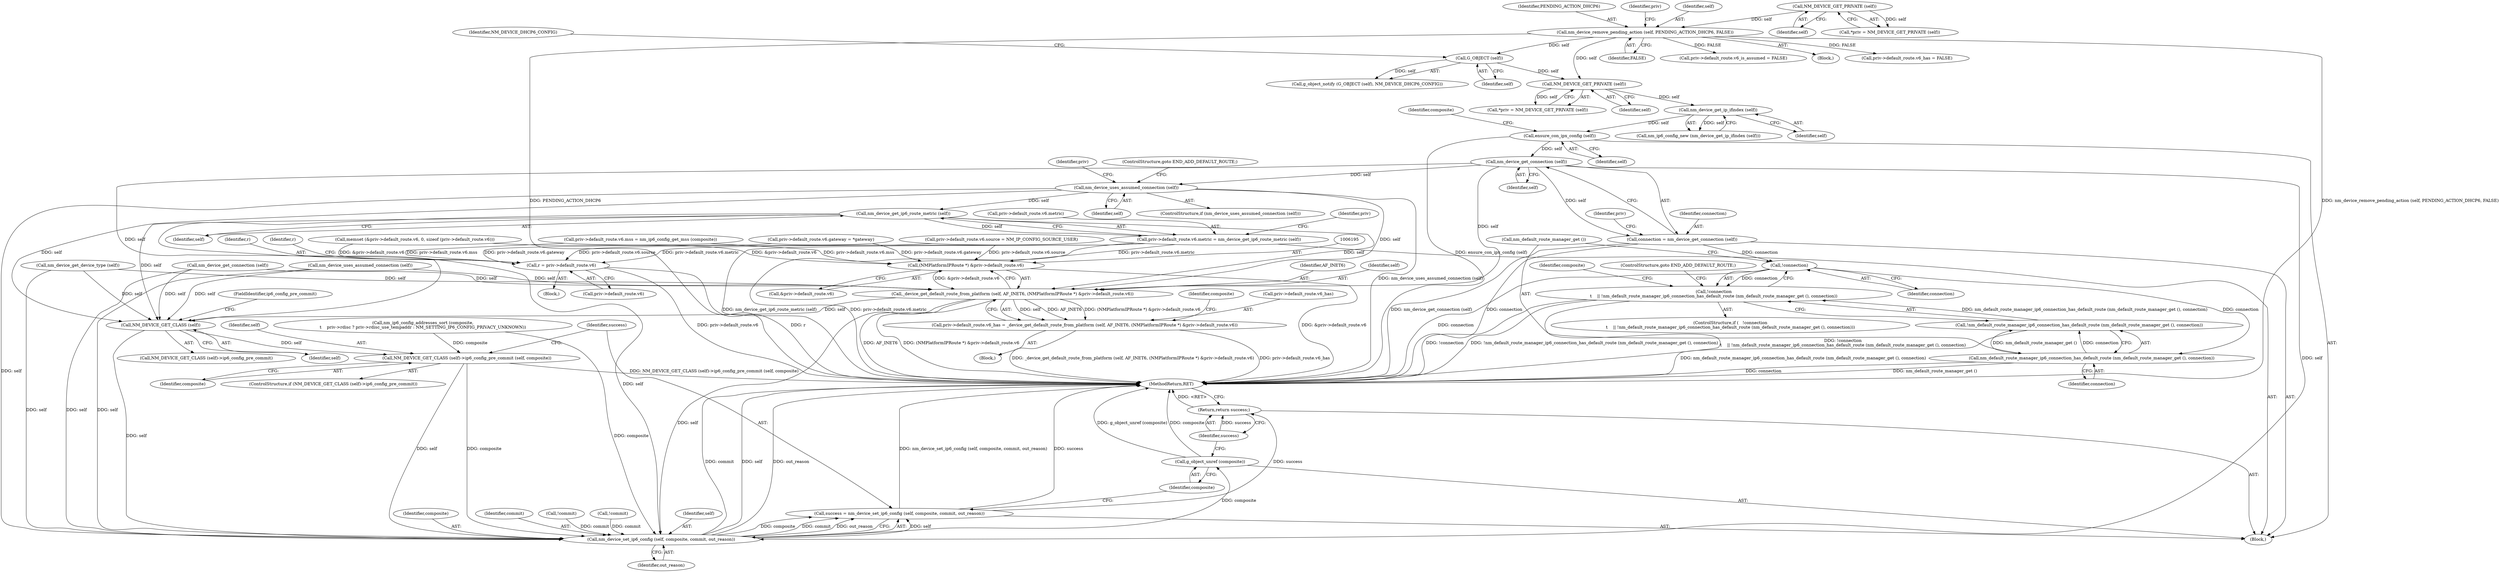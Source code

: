 digraph "0_NetworkManager_d5fc88e573fa58b93034b04d35a2454f5d28cad9@pointer" {
"1005963" [label="(Call,ensure_con_ipx_config (self))"];
"1005961" [label="(Call,nm_device_get_ip_ifindex (self))"];
"1005951" [label="(Call,NM_DEVICE_GET_PRIVATE (self))"];
"1005944" [label="(Call,G_OBJECT (self))"];
"1005929" [label="(Call,nm_device_remove_pending_action (self, PENDING_ACTION_DHCP6, FALSE))"];
"1005883" [label="(Call,NM_DEVICE_GET_PRIVATE (self))"];
"1006023" [label="(Call,nm_device_get_connection (self))"];
"1006021" [label="(Call,connection = nm_device_get_connection (self))"];
"1006057" [label="(Call,!connection)"];
"1006056" [label="(Call,!connection\n\t    || !nm_default_route_manager_ip6_connection_has_default_route (nm_default_route_manager_get (), connection))"];
"1006060" [label="(Call,nm_default_route_manager_ip6_connection_has_default_route (nm_default_route_manager_get (), connection))"];
"1006059" [label="(Call,!nm_default_route_manager_ip6_connection_has_default_route (nm_default_route_manager_get (), connection))"];
"1006045" [label="(Call,nm_device_uses_assumed_connection (self))"];
"1006133" [label="(Call,nm_device_get_ip6_route_metric (self))"];
"1006125" [label="(Call,priv->default_route.v6.metric = nm_device_get_ip6_route_metric (self))"];
"1006150" [label="(Call,r = priv->default_route.v6)"];
"1006194" [label="(Call,(NMPlatformIPRoute *) &priv->default_route.v6)"];
"1006191" [label="(Call,_device_get_default_route_from_platform (self, AF_INET6, (NMPlatformIPRoute *) &priv->default_route.v6))"];
"1006185" [label="(Call,priv->default_route.v6_has = _device_get_default_route_from_platform (self, AF_INET6, (NMPlatformIPRoute *) &priv->default_route.v6))"];
"1006217" [label="(Call,NM_DEVICE_GET_CLASS (self))"];
"1006220" [label="(Call,NM_DEVICE_GET_CLASS (self)->ip6_config_pre_commit (self, composite))"];
"1006225" [label="(Call,nm_device_set_ip6_config (self, composite, commit, out_reason))"];
"1006223" [label="(Call,success = nm_device_set_ip6_config (self, composite, commit, out_reason))"];
"1006232" [label="(Return,return success;)"];
"1006230" [label="(Call,g_object_unref (composite))"];
"1006219" [label="(FieldIdentifier,ip6_config_pre_commit)"];
"1005932" [label="(Identifier,FALSE)"];
"1006126" [label="(Call,priv->default_route.v6.metric)"];
"1005943" [label="(Call,g_object_notify (G_OBJECT (self), NM_DEVICE_DHCP6_CONFIG))"];
"1006058" [label="(Identifier,connection)"];
"1006227" [label="(Identifier,composite)"];
"1006191" [label="(Call,_device_get_default_route_from_platform (self, AF_INET6, (NMPlatformIPRoute *) &priv->default_route.v6))"];
"1006057" [label="(Call,!connection)"];
"1006230" [label="(Call,g_object_unref (composite))"];
"1006225" [label="(Call,nm_device_set_ip6_config (self, composite, commit, out_reason))"];
"1005963" [label="(Call,ensure_con_ipx_config (self))"];
"1006193" [label="(Identifier,AF_INET6)"];
"1005960" [label="(Call,nm_ip6_config_new (nm_device_get_ip_ifindex (self)))"];
"1006222" [label="(Identifier,composite)"];
"1006220" [label="(Call,NM_DEVICE_GET_CLASS (self)->ip6_config_pre_commit (self, composite))"];
"1005881" [label="(Call,*priv = NM_DEVICE_GET_PRIVATE (self))"];
"1006148" [label="(Block,)"];
"1006047" [label="(ControlStructure,goto END_ADD_DEFAULT_ROUTE;)"];
"1006135" [label="(Call,priv->default_route.v6.mss = nm_ip6_config_get_mss (composite))"];
"1006151" [label="(Identifier,r)"];
"1006192" [label="(Identifier,self)"];
"1006067" [label="(Identifier,composite)"];
"1006115" [label="(Call,priv->default_route.v6.gateway = *gateway)"];
"1005945" [label="(Identifier,self)"];
"1004885" [label="(Call,nm_device_get_device_type (self))"];
"1006221" [label="(Identifier,self)"];
"1006055" [label="(ControlStructure,if (   !connection\n\t    || !nm_default_route_manager_ip6_connection_has_default_route (nm_default_route_manager_get (), connection)))"];
"1006106" [label="(Call,priv->default_route.v6.source = NM_IP_CONFIG_SOURCE_USER)"];
"1006021" [label="(Call,connection = nm_device_get_connection (self))"];
"1006202" [label="(Call,nm_ip6_config_addresses_sort (composite,\n\t    priv->rdisc ? priv->rdisc_use_tempaddr : NM_SETTING_IP6_CONFIG_PRIVACY_UNKNOWN))"];
"1006152" [label="(Call,priv->default_route.v6)"];
"1006218" [label="(Identifier,self)"];
"1006046" [label="(Identifier,self)"];
"1006061" [label="(Call,nm_default_route_manager_get ())"];
"1005949" [label="(Call,*priv = NM_DEVICE_GET_PRIVATE (self))"];
"1006223" [label="(Call,success = nm_device_set_ip6_config (self, composite, commit, out_reason))"];
"1005966" [label="(Identifier,composite)"];
"1005961" [label="(Call,nm_device_get_ip_ifindex (self))"];
"1006196" [label="(Call,&priv->default_route.v6)"];
"1006229" [label="(Identifier,out_reason)"];
"1006059" [label="(Call,!nm_default_route_manager_ip6_connection_has_default_route (nm_default_route_manager_get (), connection))"];
"1005884" [label="(Identifier,self)"];
"1006048" [label="(Call,priv->default_route.v6_is_assumed = FALSE)"];
"1006194" [label="(Call,(NMPlatformIPRoute *) &priv->default_route.v6)"];
"1005951" [label="(Call,NM_DEVICE_GET_PRIVATE (self))"];
"1006060" [label="(Call,nm_default_route_manager_ip6_connection_has_default_route (nm_default_route_manager_get (), connection))"];
"1005962" [label="(Identifier,self)"];
"1006159" [label="(Identifier,r)"];
"1006184" [label="(Block,)"];
"1006233" [label="(Identifier,success)"];
"1005930" [label="(Identifier,self)"];
"1005931" [label="(Identifier,PENDING_ACTION_DHCP6)"];
"1006224" [label="(Identifier,success)"];
"1006228" [label="(Identifier,commit)"];
"1006139" [label="(Identifier,priv)"];
"1005879" [label="(Block,)"];
"1006051" [label="(Identifier,priv)"];
"1004846" [label="(Call,!commit)"];
"1005935" [label="(Identifier,priv)"];
"1006056" [label="(Call,!connection\n\t    || !nm_default_route_manager_ip6_connection_has_default_route (nm_default_route_manager_get (), connection))"];
"1006217" [label="(Call,NM_DEVICE_GET_CLASS (self))"];
"1006203" [label="(Identifier,composite)"];
"1006040" [label="(Call,!commit)"];
"1006023" [label="(Call,nm_device_get_connection (self))"];
"1007368" [label="(MethodReturn,RET)"];
"1006185" [label="(Call,priv->default_route.v6_has = _device_get_default_route_from_platform (self, AF_INET6, (NMPlatformIPRoute *) &priv->default_route.v6))"];
"1006134" [label="(Identifier,self)"];
"1006024" [label="(Identifier,self)"];
"1006125" [label="(Call,priv->default_route.v6.metric = nm_device_get_ip6_route_metric (self))"];
"1005946" [label="(Identifier,NM_DEVICE_DHCP6_CONFIG)"];
"1005944" [label="(Call,G_OBJECT (self))"];
"1006150" [label="(Call,r = priv->default_route.v6)"];
"1005929" [label="(Call,nm_device_remove_pending_action (self, PENDING_ACTION_DHCP6, FALSE))"];
"1006044" [label="(ControlStructure,if (nm_device_uses_assumed_connection (self)))"];
"1006062" [label="(Identifier,connection)"];
"1006022" [label="(Identifier,connection)"];
"1005947" [label="(Block,)"];
"1005952" [label="(Identifier,self)"];
"1006215" [label="(ControlStructure,if (NM_DEVICE_GET_CLASS (self)->ip6_config_pre_commit))"];
"1006063" [label="(ControlStructure,goto END_ADD_DEFAULT_ROUTE;)"];
"1004829" [label="(Call,nm_device_get_connection (self))"];
"1006186" [label="(Call,priv->default_route.v6_has)"];
"1005964" [label="(Identifier,self)"];
"1005883" [label="(Call,NM_DEVICE_GET_PRIVATE (self))"];
"1006045" [label="(Call,nm_device_uses_assumed_connection (self))"];
"1006232" [label="(Return,return success;)"];
"1006028" [label="(Identifier,priv)"];
"1006092" [label="(Call,memset (&priv->default_route.v6, 0, sizeof (priv->default_route.v6)))"];
"1006025" [label="(Call,priv->default_route.v6_has = FALSE)"];
"1004851" [label="(Call,nm_device_uses_assumed_connection (self))"];
"1006226" [label="(Identifier,self)"];
"1006231" [label="(Identifier,composite)"];
"1006216" [label="(Call,NM_DEVICE_GET_CLASS (self)->ip6_config_pre_commit)"];
"1006133" [label="(Call,nm_device_get_ip6_route_metric (self))"];
"1005963" -> "1005947"  [label="AST: "];
"1005963" -> "1005964"  [label="CFG: "];
"1005964" -> "1005963"  [label="AST: "];
"1005966" -> "1005963"  [label="CFG: "];
"1005963" -> "1007368"  [label="DDG: ensure_con_ipx_config (self)"];
"1005961" -> "1005963"  [label="DDG: self"];
"1005963" -> "1006023"  [label="DDG: self"];
"1005961" -> "1005960"  [label="AST: "];
"1005961" -> "1005962"  [label="CFG: "];
"1005962" -> "1005961"  [label="AST: "];
"1005960" -> "1005961"  [label="CFG: "];
"1005961" -> "1005960"  [label="DDG: self"];
"1005951" -> "1005961"  [label="DDG: self"];
"1005951" -> "1005949"  [label="AST: "];
"1005951" -> "1005952"  [label="CFG: "];
"1005952" -> "1005951"  [label="AST: "];
"1005949" -> "1005951"  [label="CFG: "];
"1005951" -> "1005949"  [label="DDG: self"];
"1005944" -> "1005951"  [label="DDG: self"];
"1005929" -> "1005951"  [label="DDG: self"];
"1005944" -> "1005943"  [label="AST: "];
"1005944" -> "1005945"  [label="CFG: "];
"1005945" -> "1005944"  [label="AST: "];
"1005946" -> "1005944"  [label="CFG: "];
"1005944" -> "1005943"  [label="DDG: self"];
"1005929" -> "1005944"  [label="DDG: self"];
"1005929" -> "1005879"  [label="AST: "];
"1005929" -> "1005932"  [label="CFG: "];
"1005930" -> "1005929"  [label="AST: "];
"1005931" -> "1005929"  [label="AST: "];
"1005932" -> "1005929"  [label="AST: "];
"1005935" -> "1005929"  [label="CFG: "];
"1005929" -> "1007368"  [label="DDG: nm_device_remove_pending_action (self, PENDING_ACTION_DHCP6, FALSE)"];
"1005929" -> "1007368"  [label="DDG: PENDING_ACTION_DHCP6"];
"1005883" -> "1005929"  [label="DDG: self"];
"1005929" -> "1006025"  [label="DDG: FALSE"];
"1005929" -> "1006048"  [label="DDG: FALSE"];
"1005883" -> "1005881"  [label="AST: "];
"1005883" -> "1005884"  [label="CFG: "];
"1005884" -> "1005883"  [label="AST: "];
"1005881" -> "1005883"  [label="CFG: "];
"1005883" -> "1005881"  [label="DDG: self"];
"1006023" -> "1006021"  [label="AST: "];
"1006023" -> "1006024"  [label="CFG: "];
"1006024" -> "1006023"  [label="AST: "];
"1006021" -> "1006023"  [label="CFG: "];
"1006023" -> "1006021"  [label="DDG: self"];
"1006023" -> "1006045"  [label="DDG: self"];
"1006023" -> "1006191"  [label="DDG: self"];
"1006023" -> "1006217"  [label="DDG: self"];
"1006023" -> "1006225"  [label="DDG: self"];
"1006021" -> "1005947"  [label="AST: "];
"1006022" -> "1006021"  [label="AST: "];
"1006028" -> "1006021"  [label="CFG: "];
"1006021" -> "1007368"  [label="DDG: nm_device_get_connection (self)"];
"1006021" -> "1007368"  [label="DDG: connection"];
"1006021" -> "1006057"  [label="DDG: connection"];
"1006057" -> "1006056"  [label="AST: "];
"1006057" -> "1006058"  [label="CFG: "];
"1006058" -> "1006057"  [label="AST: "];
"1006061" -> "1006057"  [label="CFG: "];
"1006056" -> "1006057"  [label="CFG: "];
"1006057" -> "1007368"  [label="DDG: connection"];
"1006057" -> "1006056"  [label="DDG: connection"];
"1006057" -> "1006060"  [label="DDG: connection"];
"1006056" -> "1006055"  [label="AST: "];
"1006056" -> "1006059"  [label="CFG: "];
"1006059" -> "1006056"  [label="AST: "];
"1006063" -> "1006056"  [label="CFG: "];
"1006067" -> "1006056"  [label="CFG: "];
"1006056" -> "1007368"  [label="DDG: !connection"];
"1006056" -> "1007368"  [label="DDG: !nm_default_route_manager_ip6_connection_has_default_route (nm_default_route_manager_get (), connection)"];
"1006056" -> "1007368"  [label="DDG: !connection\n\t    || !nm_default_route_manager_ip6_connection_has_default_route (nm_default_route_manager_get (), connection)"];
"1006059" -> "1006056"  [label="DDG: nm_default_route_manager_ip6_connection_has_default_route (nm_default_route_manager_get (), connection)"];
"1006060" -> "1006059"  [label="AST: "];
"1006060" -> "1006062"  [label="CFG: "];
"1006061" -> "1006060"  [label="AST: "];
"1006062" -> "1006060"  [label="AST: "];
"1006059" -> "1006060"  [label="CFG: "];
"1006060" -> "1007368"  [label="DDG: nm_default_route_manager_get ()"];
"1006060" -> "1007368"  [label="DDG: connection"];
"1006060" -> "1006059"  [label="DDG: nm_default_route_manager_get ()"];
"1006060" -> "1006059"  [label="DDG: connection"];
"1006059" -> "1007368"  [label="DDG: nm_default_route_manager_ip6_connection_has_default_route (nm_default_route_manager_get (), connection)"];
"1006045" -> "1006044"  [label="AST: "];
"1006045" -> "1006046"  [label="CFG: "];
"1006046" -> "1006045"  [label="AST: "];
"1006047" -> "1006045"  [label="CFG: "];
"1006051" -> "1006045"  [label="CFG: "];
"1006045" -> "1007368"  [label="DDG: nm_device_uses_assumed_connection (self)"];
"1006045" -> "1006133"  [label="DDG: self"];
"1006045" -> "1006191"  [label="DDG: self"];
"1006045" -> "1006217"  [label="DDG: self"];
"1006045" -> "1006225"  [label="DDG: self"];
"1006133" -> "1006125"  [label="AST: "];
"1006133" -> "1006134"  [label="CFG: "];
"1006134" -> "1006133"  [label="AST: "];
"1006125" -> "1006133"  [label="CFG: "];
"1006133" -> "1006125"  [label="DDG: self"];
"1006133" -> "1006191"  [label="DDG: self"];
"1006133" -> "1006217"  [label="DDG: self"];
"1006133" -> "1006225"  [label="DDG: self"];
"1006125" -> "1005947"  [label="AST: "];
"1006126" -> "1006125"  [label="AST: "];
"1006139" -> "1006125"  [label="CFG: "];
"1006125" -> "1007368"  [label="DDG: priv->default_route.v6.metric"];
"1006125" -> "1007368"  [label="DDG: nm_device_get_ip6_route_metric (self)"];
"1006125" -> "1006150"  [label="DDG: priv->default_route.v6.metric"];
"1006125" -> "1006194"  [label="DDG: priv->default_route.v6.metric"];
"1006150" -> "1006148"  [label="AST: "];
"1006150" -> "1006152"  [label="CFG: "];
"1006151" -> "1006150"  [label="AST: "];
"1006152" -> "1006150"  [label="AST: "];
"1006159" -> "1006150"  [label="CFG: "];
"1006150" -> "1007368"  [label="DDG: r"];
"1006150" -> "1007368"  [label="DDG: priv->default_route.v6"];
"1006106" -> "1006150"  [label="DDG: priv->default_route.v6.source"];
"1006092" -> "1006150"  [label="DDG: &priv->default_route.v6"];
"1006115" -> "1006150"  [label="DDG: priv->default_route.v6.gateway"];
"1006135" -> "1006150"  [label="DDG: priv->default_route.v6.mss"];
"1006194" -> "1006191"  [label="AST: "];
"1006194" -> "1006196"  [label="CFG: "];
"1006195" -> "1006194"  [label="AST: "];
"1006196" -> "1006194"  [label="AST: "];
"1006191" -> "1006194"  [label="CFG: "];
"1006194" -> "1007368"  [label="DDG: &priv->default_route.v6"];
"1006194" -> "1006191"  [label="DDG: &priv->default_route.v6"];
"1006092" -> "1006194"  [label="DDG: &priv->default_route.v6"];
"1006106" -> "1006194"  [label="DDG: priv->default_route.v6.source"];
"1006115" -> "1006194"  [label="DDG: priv->default_route.v6.gateway"];
"1006135" -> "1006194"  [label="DDG: priv->default_route.v6.mss"];
"1006191" -> "1006185"  [label="AST: "];
"1006192" -> "1006191"  [label="AST: "];
"1006193" -> "1006191"  [label="AST: "];
"1006185" -> "1006191"  [label="CFG: "];
"1006191" -> "1007368"  [label="DDG: AF_INET6"];
"1006191" -> "1007368"  [label="DDG: (NMPlatformIPRoute *) &priv->default_route.v6"];
"1006191" -> "1006185"  [label="DDG: self"];
"1006191" -> "1006185"  [label="DDG: AF_INET6"];
"1006191" -> "1006185"  [label="DDG: (NMPlatformIPRoute *) &priv->default_route.v6"];
"1004851" -> "1006191"  [label="DDG: self"];
"1004829" -> "1006191"  [label="DDG: self"];
"1004885" -> "1006191"  [label="DDG: self"];
"1006191" -> "1006217"  [label="DDG: self"];
"1006191" -> "1006225"  [label="DDG: self"];
"1006185" -> "1006184"  [label="AST: "];
"1006186" -> "1006185"  [label="AST: "];
"1006203" -> "1006185"  [label="CFG: "];
"1006185" -> "1007368"  [label="DDG: priv->default_route.v6_has"];
"1006185" -> "1007368"  [label="DDG: _device_get_default_route_from_platform (self, AF_INET6, (NMPlatformIPRoute *) &priv->default_route.v6)"];
"1006217" -> "1006216"  [label="AST: "];
"1006217" -> "1006218"  [label="CFG: "];
"1006218" -> "1006217"  [label="AST: "];
"1006219" -> "1006217"  [label="CFG: "];
"1004851" -> "1006217"  [label="DDG: self"];
"1004829" -> "1006217"  [label="DDG: self"];
"1004885" -> "1006217"  [label="DDG: self"];
"1006217" -> "1006220"  [label="DDG: self"];
"1006217" -> "1006225"  [label="DDG: self"];
"1006220" -> "1006215"  [label="AST: "];
"1006220" -> "1006222"  [label="CFG: "];
"1006221" -> "1006220"  [label="AST: "];
"1006222" -> "1006220"  [label="AST: "];
"1006224" -> "1006220"  [label="CFG: "];
"1006220" -> "1007368"  [label="DDG: NM_DEVICE_GET_CLASS (self)->ip6_config_pre_commit (self, composite)"];
"1006202" -> "1006220"  [label="DDG: composite"];
"1006220" -> "1006225"  [label="DDG: self"];
"1006220" -> "1006225"  [label="DDG: composite"];
"1006225" -> "1006223"  [label="AST: "];
"1006225" -> "1006229"  [label="CFG: "];
"1006226" -> "1006225"  [label="AST: "];
"1006227" -> "1006225"  [label="AST: "];
"1006228" -> "1006225"  [label="AST: "];
"1006229" -> "1006225"  [label="AST: "];
"1006223" -> "1006225"  [label="CFG: "];
"1006225" -> "1007368"  [label="DDG: commit"];
"1006225" -> "1007368"  [label="DDG: self"];
"1006225" -> "1007368"  [label="DDG: out_reason"];
"1006225" -> "1006223"  [label="DDG: self"];
"1006225" -> "1006223"  [label="DDG: composite"];
"1006225" -> "1006223"  [label="DDG: commit"];
"1006225" -> "1006223"  [label="DDG: out_reason"];
"1004851" -> "1006225"  [label="DDG: self"];
"1004829" -> "1006225"  [label="DDG: self"];
"1004885" -> "1006225"  [label="DDG: self"];
"1006202" -> "1006225"  [label="DDG: composite"];
"1006040" -> "1006225"  [label="DDG: commit"];
"1004846" -> "1006225"  [label="DDG: commit"];
"1006225" -> "1006230"  [label="DDG: composite"];
"1006223" -> "1005947"  [label="AST: "];
"1006224" -> "1006223"  [label="AST: "];
"1006231" -> "1006223"  [label="CFG: "];
"1006223" -> "1007368"  [label="DDG: nm_device_set_ip6_config (self, composite, commit, out_reason)"];
"1006223" -> "1007368"  [label="DDG: success"];
"1006223" -> "1006232"  [label="DDG: success"];
"1006232" -> "1005947"  [label="AST: "];
"1006232" -> "1006233"  [label="CFG: "];
"1006233" -> "1006232"  [label="AST: "];
"1007368" -> "1006232"  [label="CFG: "];
"1006232" -> "1007368"  [label="DDG: <RET>"];
"1006233" -> "1006232"  [label="DDG: success"];
"1006230" -> "1005947"  [label="AST: "];
"1006230" -> "1006231"  [label="CFG: "];
"1006231" -> "1006230"  [label="AST: "];
"1006233" -> "1006230"  [label="CFG: "];
"1006230" -> "1007368"  [label="DDG: composite"];
"1006230" -> "1007368"  [label="DDG: g_object_unref (composite)"];
}
